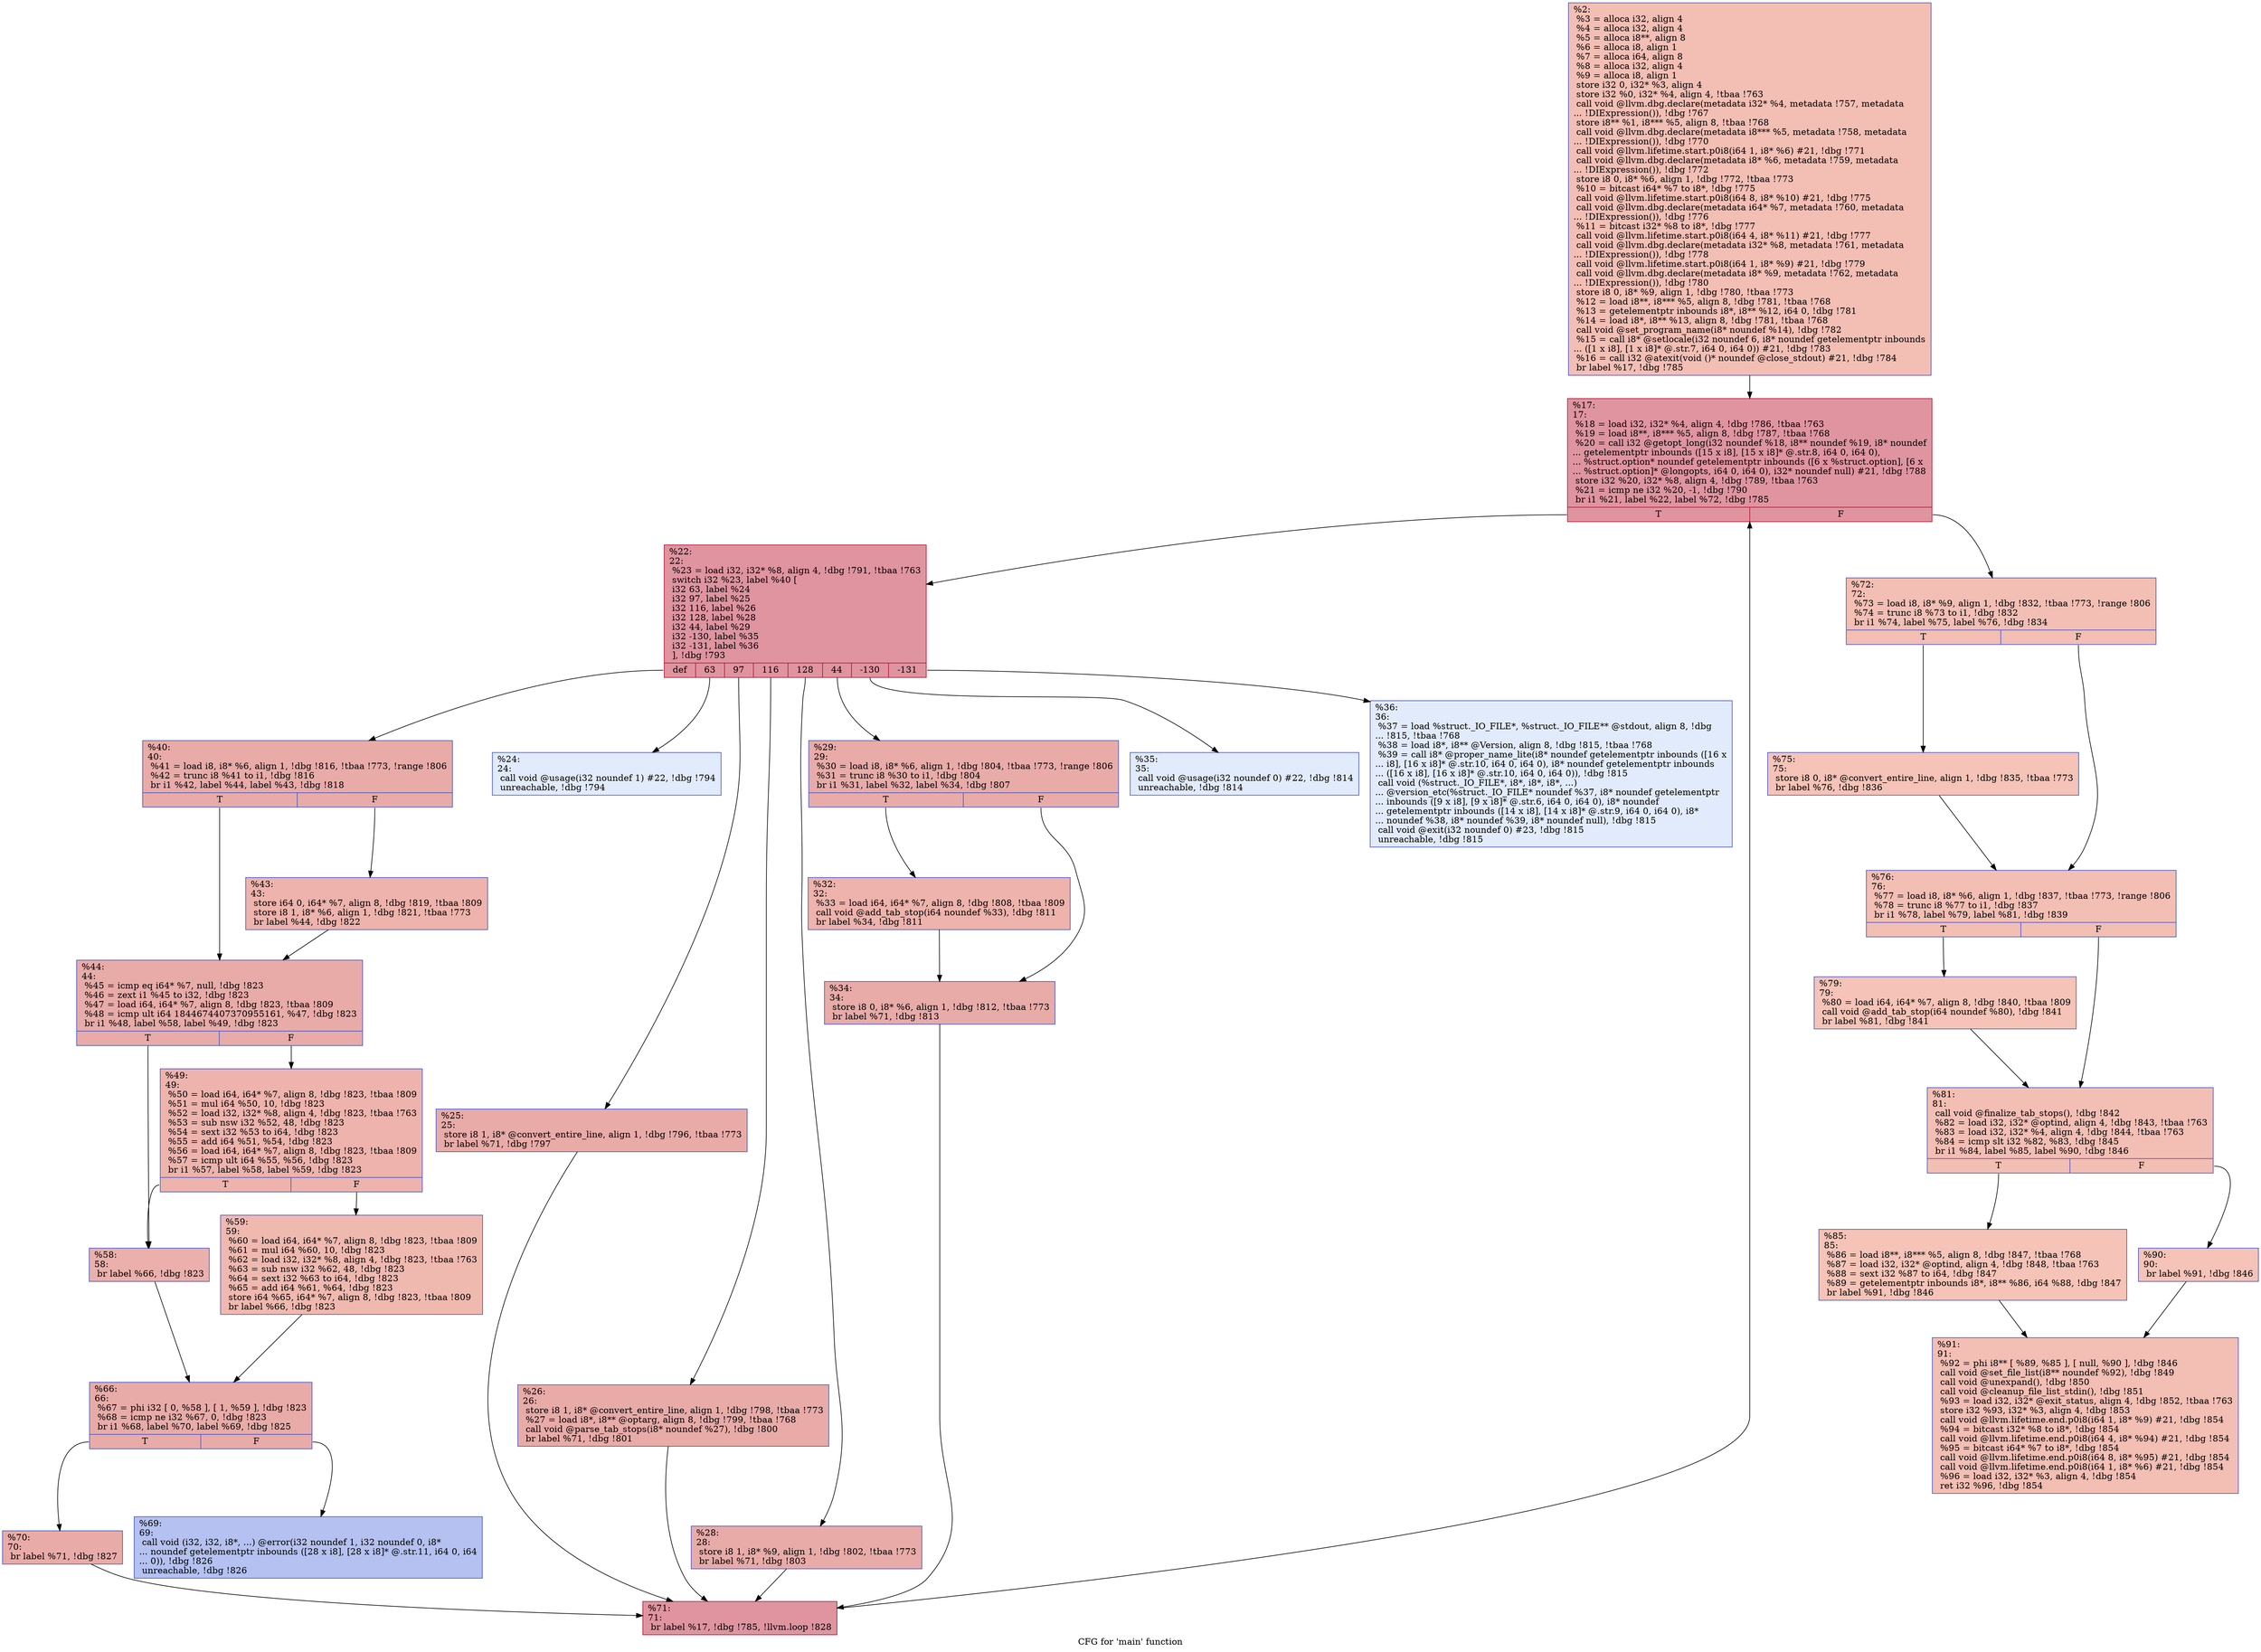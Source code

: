 digraph "CFG for 'main' function" {
	label="CFG for 'main' function";

	Node0x78ca20 [shape=record,color="#3d50c3ff", style=filled, fillcolor="#e36c5570",label="{%2:\l  %3 = alloca i32, align 4\l  %4 = alloca i32, align 4\l  %5 = alloca i8**, align 8\l  %6 = alloca i8, align 1\l  %7 = alloca i64, align 8\l  %8 = alloca i32, align 4\l  %9 = alloca i8, align 1\l  store i32 0, i32* %3, align 4\l  store i32 %0, i32* %4, align 4, !tbaa !763\l  call void @llvm.dbg.declare(metadata i32* %4, metadata !757, metadata\l... !DIExpression()), !dbg !767\l  store i8** %1, i8*** %5, align 8, !tbaa !768\l  call void @llvm.dbg.declare(metadata i8*** %5, metadata !758, metadata\l... !DIExpression()), !dbg !770\l  call void @llvm.lifetime.start.p0i8(i64 1, i8* %6) #21, !dbg !771\l  call void @llvm.dbg.declare(metadata i8* %6, metadata !759, metadata\l... !DIExpression()), !dbg !772\l  store i8 0, i8* %6, align 1, !dbg !772, !tbaa !773\l  %10 = bitcast i64* %7 to i8*, !dbg !775\l  call void @llvm.lifetime.start.p0i8(i64 8, i8* %10) #21, !dbg !775\l  call void @llvm.dbg.declare(metadata i64* %7, metadata !760, metadata\l... !DIExpression()), !dbg !776\l  %11 = bitcast i32* %8 to i8*, !dbg !777\l  call void @llvm.lifetime.start.p0i8(i64 4, i8* %11) #21, !dbg !777\l  call void @llvm.dbg.declare(metadata i32* %8, metadata !761, metadata\l... !DIExpression()), !dbg !778\l  call void @llvm.lifetime.start.p0i8(i64 1, i8* %9) #21, !dbg !779\l  call void @llvm.dbg.declare(metadata i8* %9, metadata !762, metadata\l... !DIExpression()), !dbg !780\l  store i8 0, i8* %9, align 1, !dbg !780, !tbaa !773\l  %12 = load i8**, i8*** %5, align 8, !dbg !781, !tbaa !768\l  %13 = getelementptr inbounds i8*, i8** %12, i64 0, !dbg !781\l  %14 = load i8*, i8** %13, align 8, !dbg !781, !tbaa !768\l  call void @set_program_name(i8* noundef %14), !dbg !782\l  %15 = call i8* @setlocale(i32 noundef 6, i8* noundef getelementptr inbounds\l... ([1 x i8], [1 x i8]* @.str.7, i64 0, i64 0)) #21, !dbg !783\l  %16 = call i32 @atexit(void ()* noundef @close_stdout) #21, !dbg !784\l  br label %17, !dbg !785\l}"];
	Node0x78ca20 -> Node0x7828d0;
	Node0x7828d0 [shape=record,color="#b70d28ff", style=filled, fillcolor="#b70d2870",label="{%17:\l17:                                               \l  %18 = load i32, i32* %4, align 4, !dbg !786, !tbaa !763\l  %19 = load i8**, i8*** %5, align 8, !dbg !787, !tbaa !768\l  %20 = call i32 @getopt_long(i32 noundef %18, i8** noundef %19, i8* noundef\l... getelementptr inbounds ([15 x i8], [15 x i8]* @.str.8, i64 0, i64 0),\l... %struct.option* noundef getelementptr inbounds ([6 x %struct.option], [6 x\l... %struct.option]* @longopts, i64 0, i64 0), i32* noundef null) #21, !dbg !788\l  store i32 %20, i32* %8, align 4, !dbg !789, !tbaa !763\l  %21 = icmp ne i32 %20, -1, !dbg !790\l  br i1 %21, label %22, label %72, !dbg !785\l|{<s0>T|<s1>F}}"];
	Node0x7828d0:s0 -> Node0x782920;
	Node0x7828d0:s1 -> Node0x782f60;
	Node0x782920 [shape=record,color="#b70d28ff", style=filled, fillcolor="#b70d2870",label="{%22:\l22:                                               \l  %23 = load i32, i32* %8, align 4, !dbg !791, !tbaa !763\l  switch i32 %23, label %40 [\l    i32 63, label %24\l    i32 97, label %25\l    i32 116, label %26\l    i32 128, label %28\l    i32 44, label %29\l    i32 -130, label %35\l    i32 -131, label %36\l  ], !dbg !793\l|{<s0>def|<s1>63|<s2>97|<s3>116|<s4>128|<s5>44|<s6>-130|<s7>-131}}"];
	Node0x782920:s0 -> Node0x782c40;
	Node0x782920:s1 -> Node0x782970;
	Node0x782920:s2 -> Node0x7829c0;
	Node0x782920:s3 -> Node0x782a10;
	Node0x782920:s4 -> Node0x782a60;
	Node0x782920:s5 -> Node0x782ab0;
	Node0x782920:s6 -> Node0x782ba0;
	Node0x782920:s7 -> Node0x782bf0;
	Node0x782970 [shape=record,color="#3d50c3ff", style=filled, fillcolor="#bbd1f870",label="{%24:\l24:                                               \l  call void @usage(i32 noundef 1) #22, !dbg !794\l  unreachable, !dbg !794\l}"];
	Node0x7829c0 [shape=record,color="#3d50c3ff", style=filled, fillcolor="#cc403a70",label="{%25:\l25:                                               \l  store i8 1, i8* @convert_entire_line, align 1, !dbg !796, !tbaa !773\l  br label %71, !dbg !797\l}"];
	Node0x7829c0 -> Node0x782f10;
	Node0x782a10 [shape=record,color="#3d50c3ff", style=filled, fillcolor="#cc403a70",label="{%26:\l26:                                               \l  store i8 1, i8* @convert_entire_line, align 1, !dbg !798, !tbaa !773\l  %27 = load i8*, i8** @optarg, align 8, !dbg !799, !tbaa !768\l  call void @parse_tab_stops(i8* noundef %27), !dbg !800\l  br label %71, !dbg !801\l}"];
	Node0x782a10 -> Node0x782f10;
	Node0x782a60 [shape=record,color="#3d50c3ff", style=filled, fillcolor="#cc403a70",label="{%28:\l28:                                               \l  store i8 1, i8* %9, align 1, !dbg !802, !tbaa !773\l  br label %71, !dbg !803\l}"];
	Node0x782a60 -> Node0x782f10;
	Node0x782ab0 [shape=record,color="#3d50c3ff", style=filled, fillcolor="#cc403a70",label="{%29:\l29:                                               \l  %30 = load i8, i8* %6, align 1, !dbg !804, !tbaa !773, !range !806\l  %31 = trunc i8 %30 to i1, !dbg !804\l  br i1 %31, label %32, label %34, !dbg !807\l|{<s0>T|<s1>F}}"];
	Node0x782ab0:s0 -> Node0x782b00;
	Node0x782ab0:s1 -> Node0x782b50;
	Node0x782b00 [shape=record,color="#3d50c3ff", style=filled, fillcolor="#d6524470",label="{%32:\l32:                                               \l  %33 = load i64, i64* %7, align 8, !dbg !808, !tbaa !809\l  call void @add_tab_stop(i64 noundef %33), !dbg !811\l  br label %34, !dbg !811\l}"];
	Node0x782b00 -> Node0x782b50;
	Node0x782b50 [shape=record,color="#3d50c3ff", style=filled, fillcolor="#cc403a70",label="{%34:\l34:                                               \l  store i8 0, i8* %6, align 1, !dbg !812, !tbaa !773\l  br label %71, !dbg !813\l}"];
	Node0x782b50 -> Node0x782f10;
	Node0x782ba0 [shape=record,color="#3d50c3ff", style=filled, fillcolor="#bbd1f870",label="{%35:\l35:                                               \l  call void @usage(i32 noundef 0) #22, !dbg !814\l  unreachable, !dbg !814\l}"];
	Node0x782bf0 [shape=record,color="#3d50c3ff", style=filled, fillcolor="#bbd1f870",label="{%36:\l36:                                               \l  %37 = load %struct._IO_FILE*, %struct._IO_FILE** @stdout, align 8, !dbg\l... !815, !tbaa !768\l  %38 = load i8*, i8** @Version, align 8, !dbg !815, !tbaa !768\l  %39 = call i8* @proper_name_lite(i8* noundef getelementptr inbounds ([16 x\l... i8], [16 x i8]* @.str.10, i64 0, i64 0), i8* noundef getelementptr inbounds\l... ([16 x i8], [16 x i8]* @.str.10, i64 0, i64 0)), !dbg !815\l  call void (%struct._IO_FILE*, i8*, i8*, i8*, ...)\l... @version_etc(%struct._IO_FILE* noundef %37, i8* noundef getelementptr\l... inbounds ([9 x i8], [9 x i8]* @.str.6, i64 0, i64 0), i8* noundef\l... getelementptr inbounds ([14 x i8], [14 x i8]* @.str.9, i64 0, i64 0), i8*\l... noundef %38, i8* noundef %39, i8* noundef null), !dbg !815\l  call void @exit(i32 noundef 0) #23, !dbg !815\l  unreachable, !dbg !815\l}"];
	Node0x782c40 [shape=record,color="#3d50c3ff", style=filled, fillcolor="#cc403a70",label="{%40:\l40:                                               \l  %41 = load i8, i8* %6, align 1, !dbg !816, !tbaa !773, !range !806\l  %42 = trunc i8 %41 to i1, !dbg !816\l  br i1 %42, label %44, label %43, !dbg !818\l|{<s0>T|<s1>F}}"];
	Node0x782c40:s0 -> Node0x782ce0;
	Node0x782c40:s1 -> Node0x782c90;
	Node0x782c90 [shape=record,color="#3d50c3ff", style=filled, fillcolor="#d6524470",label="{%43:\l43:                                               \l  store i64 0, i64* %7, align 8, !dbg !819, !tbaa !809\l  store i8 1, i8* %6, align 1, !dbg !821, !tbaa !773\l  br label %44, !dbg !822\l}"];
	Node0x782c90 -> Node0x782ce0;
	Node0x782ce0 [shape=record,color="#3d50c3ff", style=filled, fillcolor="#cc403a70",label="{%44:\l44:                                               \l  %45 = icmp eq i64* %7, null, !dbg !823\l  %46 = zext i1 %45 to i32, !dbg !823\l  %47 = load i64, i64* %7, align 8, !dbg !823, !tbaa !809\l  %48 = icmp ult i64 1844674407370955161, %47, !dbg !823\l  br i1 %48, label %58, label %49, !dbg !823\l|{<s0>T|<s1>F}}"];
	Node0x782ce0:s0 -> Node0x782d80;
	Node0x782ce0:s1 -> Node0x782d30;
	Node0x782d30 [shape=record,color="#3d50c3ff", style=filled, fillcolor="#d6524470",label="{%49:\l49:                                               \l  %50 = load i64, i64* %7, align 8, !dbg !823, !tbaa !809\l  %51 = mul i64 %50, 10, !dbg !823\l  %52 = load i32, i32* %8, align 4, !dbg !823, !tbaa !763\l  %53 = sub nsw i32 %52, 48, !dbg !823\l  %54 = sext i32 %53 to i64, !dbg !823\l  %55 = add i64 %51, %54, !dbg !823\l  %56 = load i64, i64* %7, align 8, !dbg !823, !tbaa !809\l  %57 = icmp ult i64 %55, %56, !dbg !823\l  br i1 %57, label %58, label %59, !dbg !823\l|{<s0>T|<s1>F}}"];
	Node0x782d30:s0 -> Node0x782d80;
	Node0x782d30:s1 -> Node0x782dd0;
	Node0x782d80 [shape=record,color="#3d50c3ff", style=filled, fillcolor="#d24b4070",label="{%58:\l58:                                               \l  br label %66, !dbg !823\l}"];
	Node0x782d80 -> Node0x782e20;
	Node0x782dd0 [shape=record,color="#3d50c3ff", style=filled, fillcolor="#de614d70",label="{%59:\l59:                                               \l  %60 = load i64, i64* %7, align 8, !dbg !823, !tbaa !809\l  %61 = mul i64 %60, 10, !dbg !823\l  %62 = load i32, i32* %8, align 4, !dbg !823, !tbaa !763\l  %63 = sub nsw i32 %62, 48, !dbg !823\l  %64 = sext i32 %63 to i64, !dbg !823\l  %65 = add i64 %61, %64, !dbg !823\l  store i64 %65, i64* %7, align 8, !dbg !823, !tbaa !809\l  br label %66, !dbg !823\l}"];
	Node0x782dd0 -> Node0x782e20;
	Node0x782e20 [shape=record,color="#3d50c3ff", style=filled, fillcolor="#cc403a70",label="{%66:\l66:                                               \l  %67 = phi i32 [ 0, %58 ], [ 1, %59 ], !dbg !823\l  %68 = icmp ne i32 %67, 0, !dbg !823\l  br i1 %68, label %70, label %69, !dbg !825\l|{<s0>T|<s1>F}}"];
	Node0x782e20:s0 -> Node0x782ec0;
	Node0x782e20:s1 -> Node0x782e70;
	Node0x782e70 [shape=record,color="#3d50c3ff", style=filled, fillcolor="#5572df70",label="{%69:\l69:                                               \l  call void (i32, i32, i8*, ...) @error(i32 noundef 1, i32 noundef 0, i8*\l... noundef getelementptr inbounds ([28 x i8], [28 x i8]* @.str.11, i64 0, i64\l... 0)), !dbg !826\l  unreachable, !dbg !826\l}"];
	Node0x782ec0 [shape=record,color="#3d50c3ff", style=filled, fillcolor="#cc403a70",label="{%70:\l70:                                               \l  br label %71, !dbg !827\l}"];
	Node0x782ec0 -> Node0x782f10;
	Node0x782f10 [shape=record,color="#b70d28ff", style=filled, fillcolor="#b70d2870",label="{%71:\l71:                                               \l  br label %17, !dbg !785, !llvm.loop !828\l}"];
	Node0x782f10 -> Node0x7828d0;
	Node0x782f60 [shape=record,color="#3d50c3ff", style=filled, fillcolor="#e36c5570",label="{%72:\l72:                                               \l  %73 = load i8, i8* %9, align 1, !dbg !832, !tbaa !773, !range !806\l  %74 = trunc i8 %73 to i1, !dbg !832\l  br i1 %74, label %75, label %76, !dbg !834\l|{<s0>T|<s1>F}}"];
	Node0x782f60:s0 -> Node0x782fb0;
	Node0x782f60:s1 -> Node0x783000;
	Node0x782fb0 [shape=record,color="#3d50c3ff", style=filled, fillcolor="#e8765c70",label="{%75:\l75:                                               \l  store i8 0, i8* @convert_entire_line, align 1, !dbg !835, !tbaa !773\l  br label %76, !dbg !836\l}"];
	Node0x782fb0 -> Node0x783000;
	Node0x783000 [shape=record,color="#3d50c3ff", style=filled, fillcolor="#e36c5570",label="{%76:\l76:                                               \l  %77 = load i8, i8* %6, align 1, !dbg !837, !tbaa !773, !range !806\l  %78 = trunc i8 %77 to i1, !dbg !837\l  br i1 %78, label %79, label %81, !dbg !839\l|{<s0>T|<s1>F}}"];
	Node0x783000:s0 -> Node0x783050;
	Node0x783000:s1 -> Node0x7830a0;
	Node0x783050 [shape=record,color="#3d50c3ff", style=filled, fillcolor="#e8765c70",label="{%79:\l79:                                               \l  %80 = load i64, i64* %7, align 8, !dbg !840, !tbaa !809\l  call void @add_tab_stop(i64 noundef %80), !dbg !841\l  br label %81, !dbg !841\l}"];
	Node0x783050 -> Node0x7830a0;
	Node0x7830a0 [shape=record,color="#3d50c3ff", style=filled, fillcolor="#e36c5570",label="{%81:\l81:                                               \l  call void @finalize_tab_stops(), !dbg !842\l  %82 = load i32, i32* @optind, align 4, !dbg !843, !tbaa !763\l  %83 = load i32, i32* %4, align 4, !dbg !844, !tbaa !763\l  %84 = icmp slt i32 %82, %83, !dbg !845\l  br i1 %84, label %85, label %90, !dbg !846\l|{<s0>T|<s1>F}}"];
	Node0x7830a0:s0 -> Node0x7830f0;
	Node0x7830a0:s1 -> Node0x783140;
	Node0x7830f0 [shape=record,color="#3d50c3ff", style=filled, fillcolor="#e8765c70",label="{%85:\l85:                                               \l  %86 = load i8**, i8*** %5, align 8, !dbg !847, !tbaa !768\l  %87 = load i32, i32* @optind, align 4, !dbg !848, !tbaa !763\l  %88 = sext i32 %87 to i64, !dbg !847\l  %89 = getelementptr inbounds i8*, i8** %86, i64 %88, !dbg !847\l  br label %91, !dbg !846\l}"];
	Node0x7830f0 -> Node0x783190;
	Node0x783140 [shape=record,color="#3d50c3ff", style=filled, fillcolor="#e8765c70",label="{%90:\l90:                                               \l  br label %91, !dbg !846\l}"];
	Node0x783140 -> Node0x783190;
	Node0x783190 [shape=record,color="#3d50c3ff", style=filled, fillcolor="#e36c5570",label="{%91:\l91:                                               \l  %92 = phi i8** [ %89, %85 ], [ null, %90 ], !dbg !846\l  call void @set_file_list(i8** noundef %92), !dbg !849\l  call void @unexpand(), !dbg !850\l  call void @cleanup_file_list_stdin(), !dbg !851\l  %93 = load i32, i32* @exit_status, align 4, !dbg !852, !tbaa !763\l  store i32 %93, i32* %3, align 4, !dbg !853\l  call void @llvm.lifetime.end.p0i8(i64 1, i8* %9) #21, !dbg !854\l  %94 = bitcast i32* %8 to i8*, !dbg !854\l  call void @llvm.lifetime.end.p0i8(i64 4, i8* %94) #21, !dbg !854\l  %95 = bitcast i64* %7 to i8*, !dbg !854\l  call void @llvm.lifetime.end.p0i8(i64 8, i8* %95) #21, !dbg !854\l  call void @llvm.lifetime.end.p0i8(i64 1, i8* %6) #21, !dbg !854\l  %96 = load i32, i32* %3, align 4, !dbg !854\l  ret i32 %96, !dbg !854\l}"];
}
